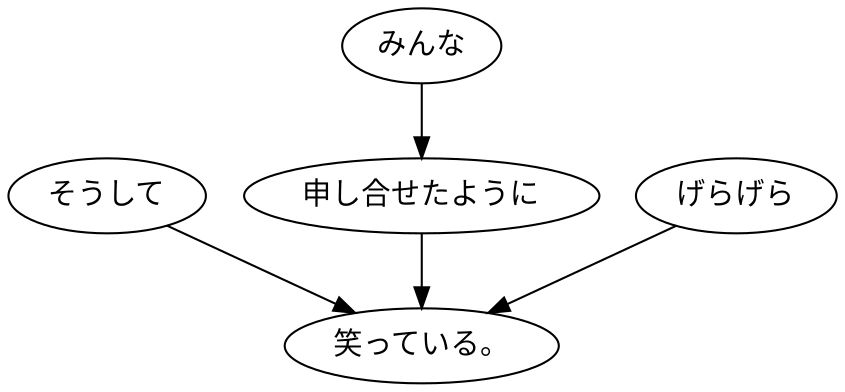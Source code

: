 digraph graph634 {
	node0 [label="そうして"];
	node1 [label="みんな"];
	node2 [label="申し合せたように"];
	node3 [label="げらげら"];
	node4 [label="笑っている。"];
	node0 -> node4;
	node1 -> node2;
	node2 -> node4;
	node3 -> node4;
}
